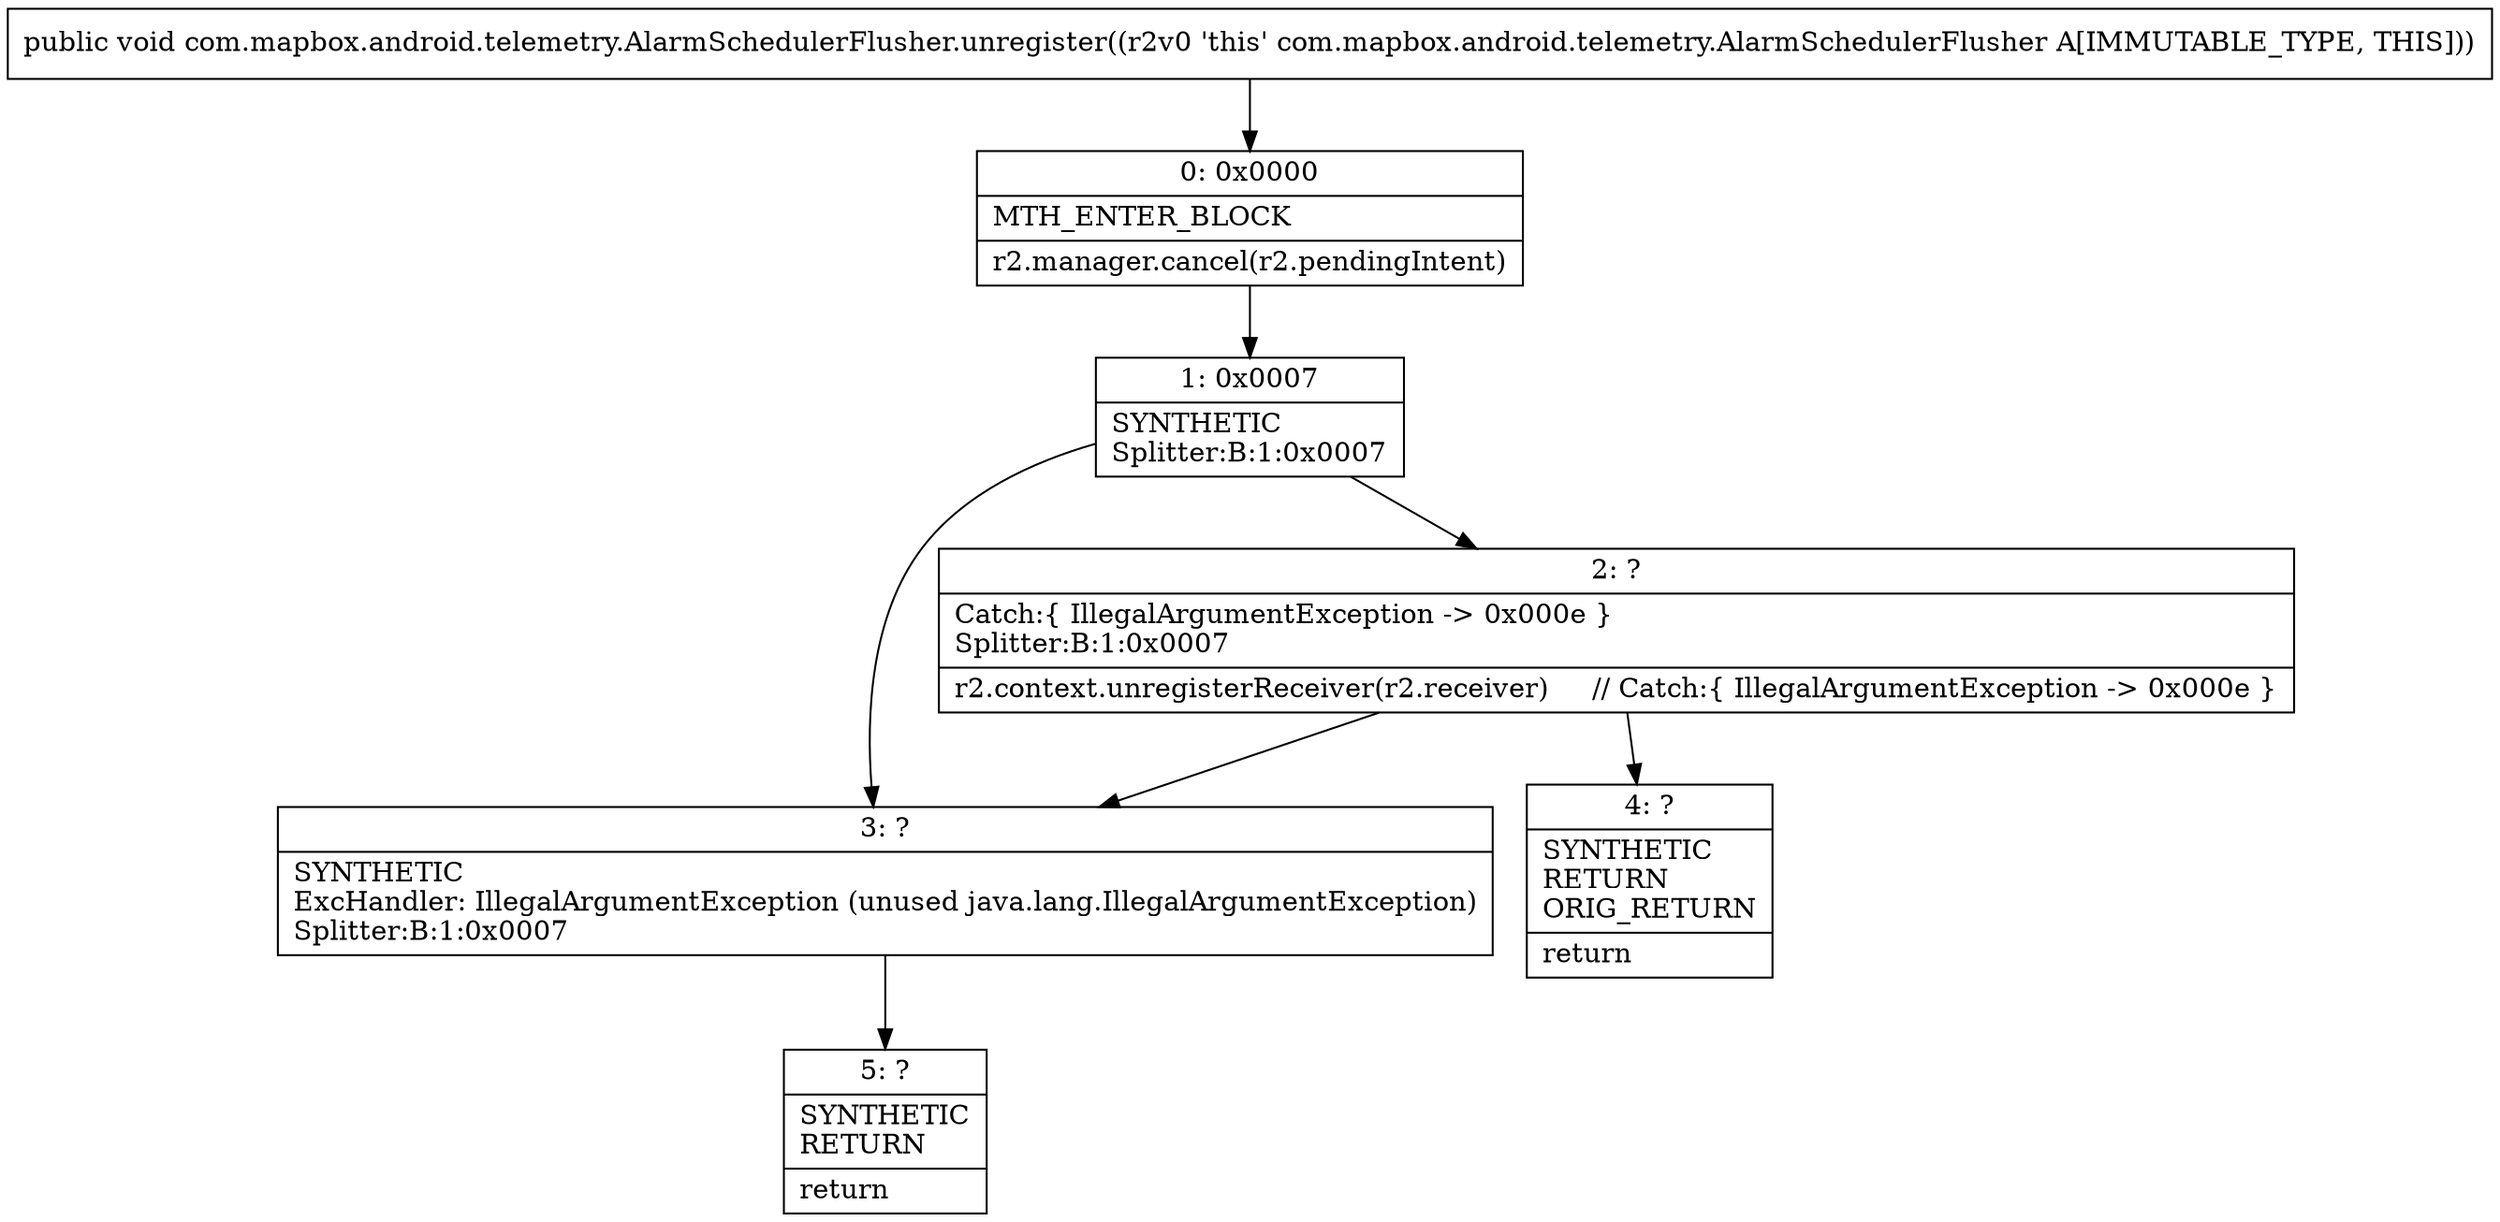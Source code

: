 digraph "CFG forcom.mapbox.android.telemetry.AlarmSchedulerFlusher.unregister()V" {
Node_0 [shape=record,label="{0\:\ 0x0000|MTH_ENTER_BLOCK\l|r2.manager.cancel(r2.pendingIntent)\l}"];
Node_1 [shape=record,label="{1\:\ 0x0007|SYNTHETIC\lSplitter:B:1:0x0007\l}"];
Node_2 [shape=record,label="{2\:\ ?|Catch:\{ IllegalArgumentException \-\> 0x000e \}\lSplitter:B:1:0x0007\l|r2.context.unregisterReceiver(r2.receiver)     \/\/ Catch:\{ IllegalArgumentException \-\> 0x000e \}\l}"];
Node_3 [shape=record,label="{3\:\ ?|SYNTHETIC\lExcHandler: IllegalArgumentException (unused java.lang.IllegalArgumentException)\lSplitter:B:1:0x0007\l}"];
Node_4 [shape=record,label="{4\:\ ?|SYNTHETIC\lRETURN\lORIG_RETURN\l|return\l}"];
Node_5 [shape=record,label="{5\:\ ?|SYNTHETIC\lRETURN\l|return\l}"];
MethodNode[shape=record,label="{public void com.mapbox.android.telemetry.AlarmSchedulerFlusher.unregister((r2v0 'this' com.mapbox.android.telemetry.AlarmSchedulerFlusher A[IMMUTABLE_TYPE, THIS])) }"];
MethodNode -> Node_0;
Node_0 -> Node_1;
Node_1 -> Node_2;
Node_1 -> Node_3;
Node_2 -> Node_3;
Node_2 -> Node_4;
Node_3 -> Node_5;
}


